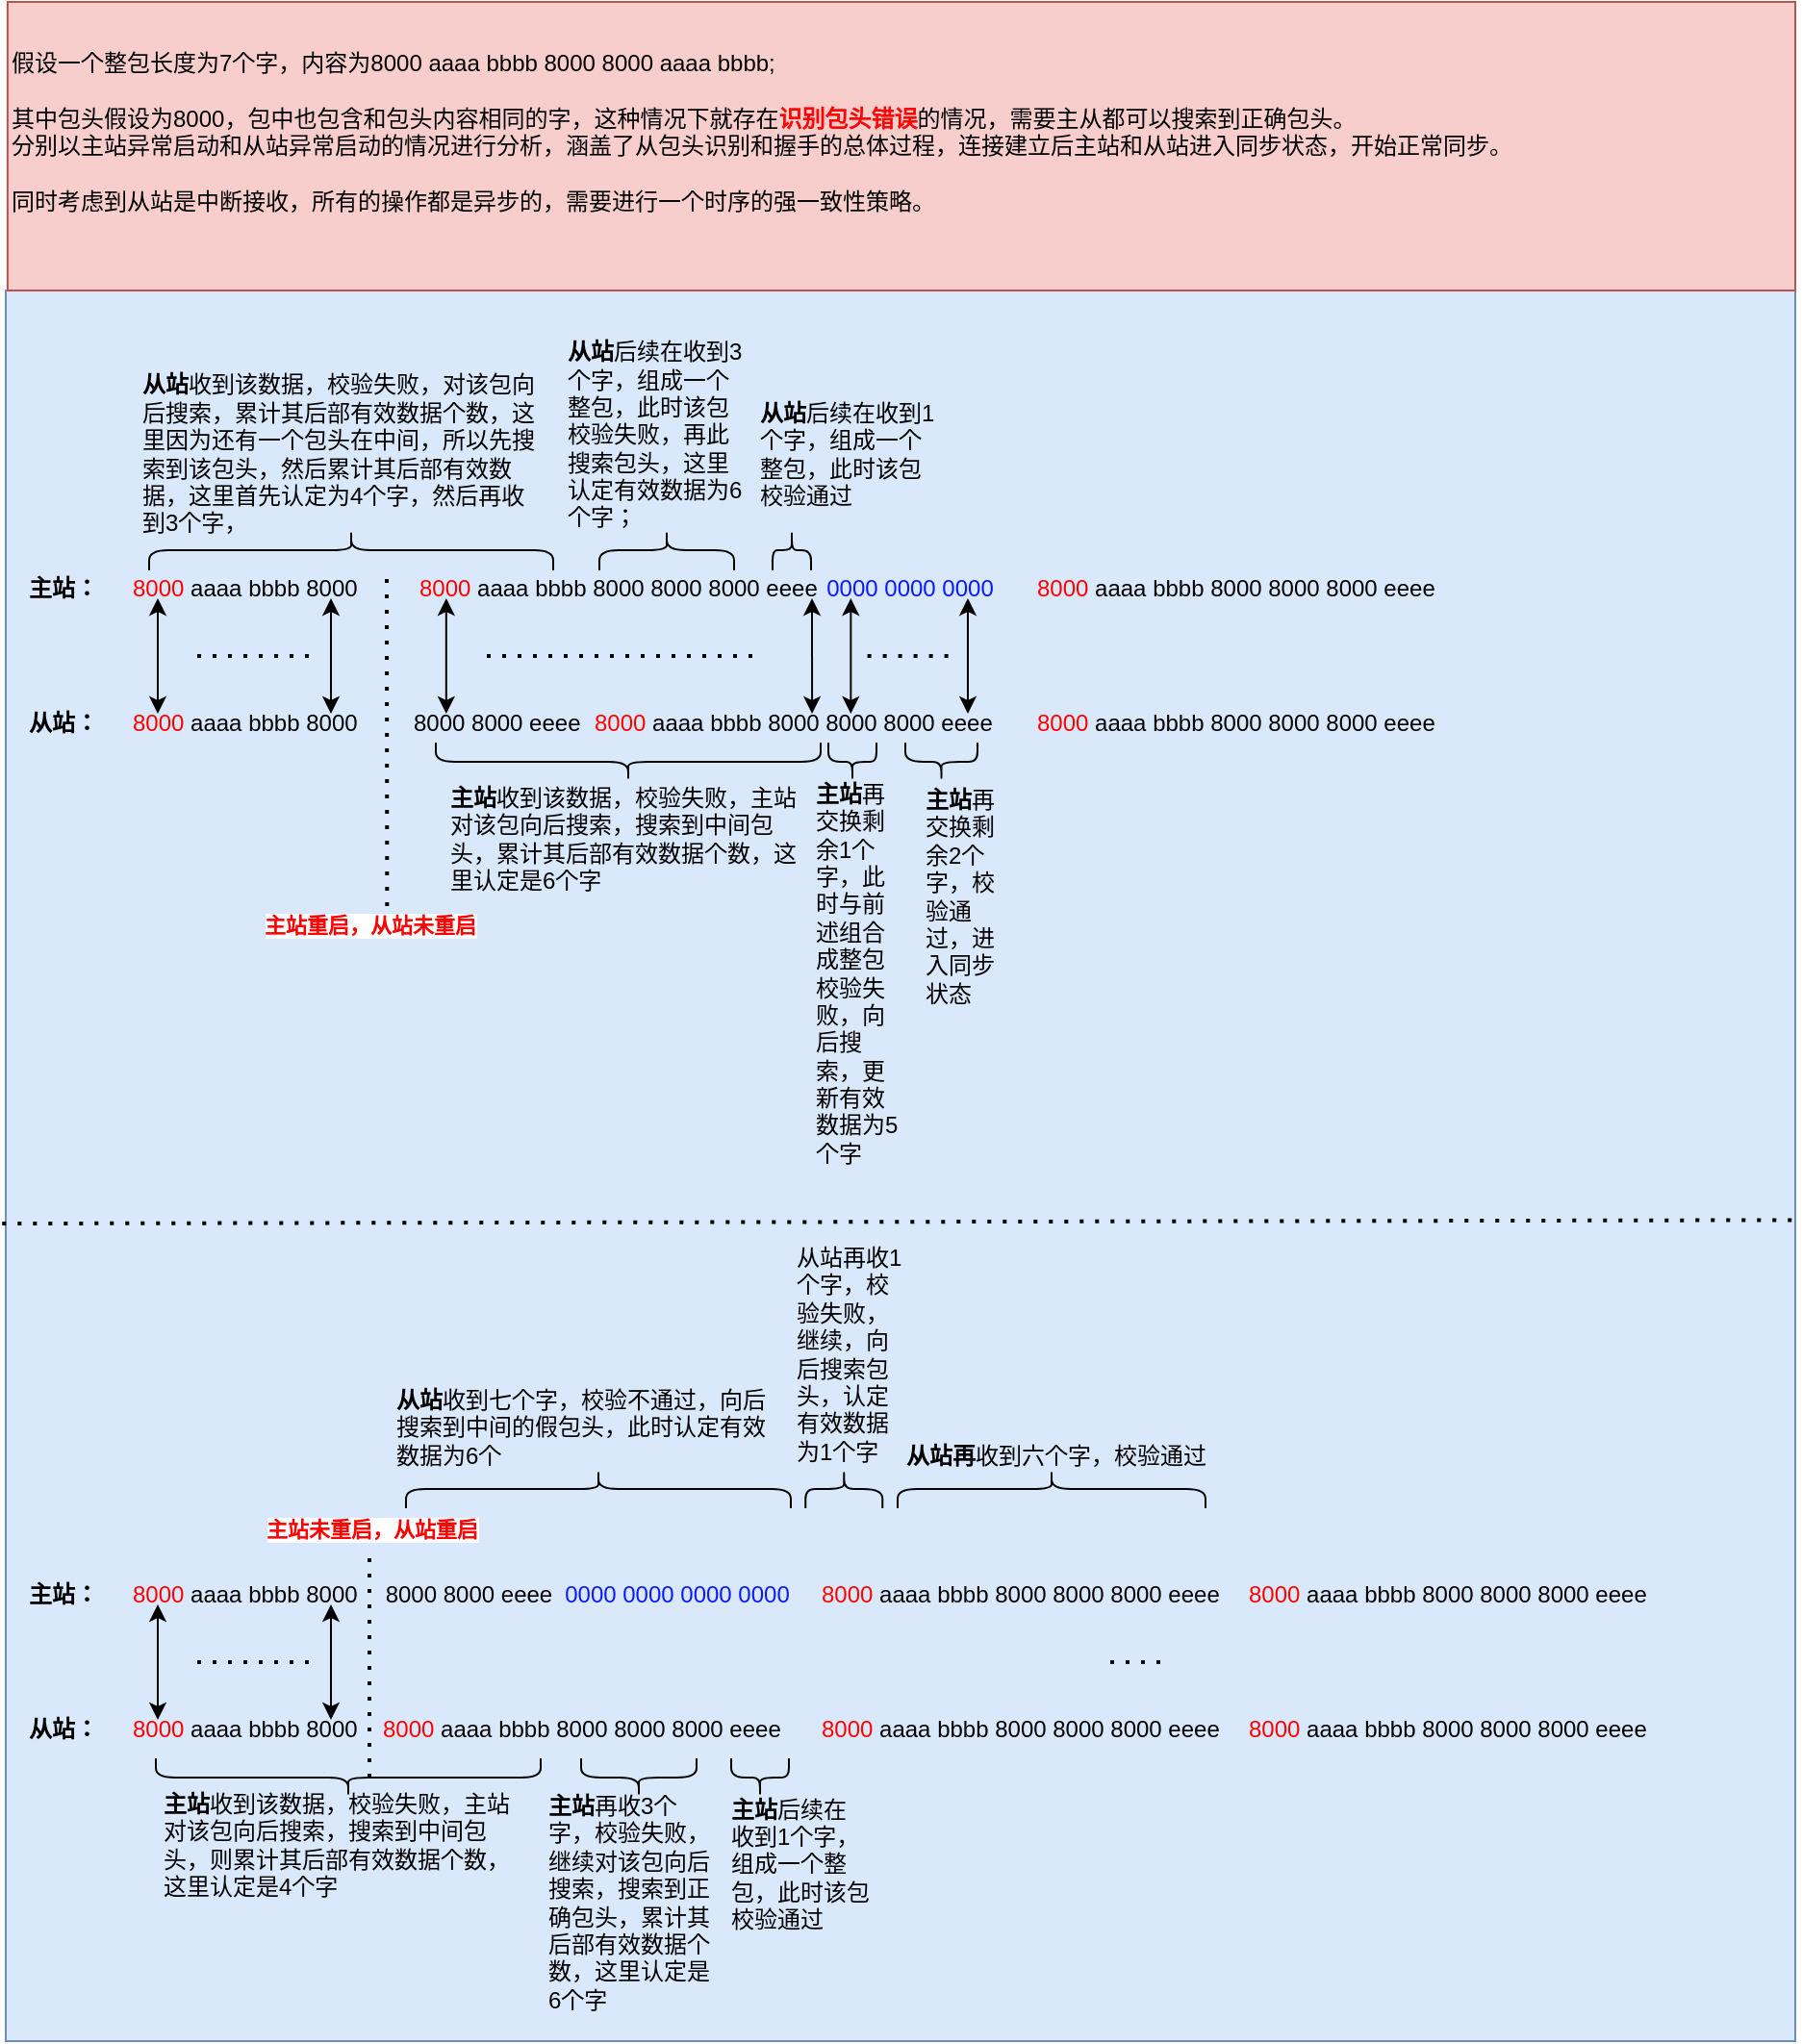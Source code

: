 <mxfile version="24.4.8" type="github">
  <diagram name="第 1 页" id="r7JxcP4SL_vGcXnUMuKB">
    <mxGraphModel dx="2693" dy="2162" grid="1" gridSize="10" guides="1" tooltips="1" connect="1" arrows="1" fold="1" page="1" pageScale="1" pageWidth="827" pageHeight="1169" math="0" shadow="0">
      <root>
        <mxCell id="0" />
        <mxCell id="1" parent="0" />
        <mxCell id="W-16NVhvXBm-d6s6Pafe-1" value="" style="rounded=0;whiteSpace=wrap;html=1;fillColor=#dae8fc;strokeColor=#6c8ebf;" vertex="1" parent="1">
          <mxGeometry y="80" width="930" height="910" as="geometry" />
        </mxCell>
        <mxCell id="kQQk8XXsAN1Bgewj3zPt-40" value="&lt;font color=&quot;#ff0000&quot;&gt;8000&lt;/font&gt; aaaa bbbb 8000 8000 8000 eeee" style="text;strokeColor=none;fillColor=none;align=left;verticalAlign=middle;spacingLeft=4;spacingRight=4;overflow=hidden;points=[[0,0.5],[1,0.5]];portConstraint=eastwest;rotatable=0;whiteSpace=wrap;html=1;" parent="1" vertex="1">
          <mxGeometry x="209" y="220" width="240" height="30" as="geometry" />
        </mxCell>
        <mxCell id="kQQk8XXsAN1Bgewj3zPt-41" value="&lt;font color=&quot;#ff0000&quot;&gt;8000&lt;/font&gt; aaaa bbbb 8000 8000 8000 eeee" style="text;strokeColor=none;fillColor=none;align=left;verticalAlign=middle;spacingLeft=4;spacingRight=4;overflow=hidden;points=[[0,0.5],[1,0.5]];portConstraint=eastwest;rotatable=0;whiteSpace=wrap;html=1;" parent="1" vertex="1">
          <mxGeometry x="530" y="220" width="240" height="30" as="geometry" />
        </mxCell>
        <mxCell id="kQQk8XXsAN1Bgewj3zPt-42" value="&lt;b&gt;主站：&lt;/b&gt;" style="text;html=1;strokeColor=none;fillColor=none;align=center;verticalAlign=middle;whiteSpace=wrap;rounded=0;" parent="1" vertex="1">
          <mxGeometry y="220" width="60" height="30" as="geometry" />
        </mxCell>
        <mxCell id="kQQk8XXsAN1Bgewj3zPt-43" value="8000 8000 eeee" style="text;strokeColor=none;fillColor=none;align=left;verticalAlign=middle;spacingLeft=4;spacingRight=4;overflow=hidden;points=[[0,0.5],[1,0.5]];portConstraint=eastwest;rotatable=0;whiteSpace=wrap;html=1;" parent="1" vertex="1">
          <mxGeometry x="205.63" y="290" width="240" height="30" as="geometry" />
        </mxCell>
        <mxCell id="kQQk8XXsAN1Bgewj3zPt-44" value="&lt;font color=&quot;#ff0303&quot;&gt;8000&lt;/font&gt; aaaa bbbb 8000 8000 8000 eeee" style="text;strokeColor=none;fillColor=none;align=left;verticalAlign=middle;spacingLeft=4;spacingRight=4;overflow=hidden;points=[[0,0.5],[1,0.5]];portConstraint=eastwest;rotatable=0;whiteSpace=wrap;html=1;" parent="1" vertex="1">
          <mxGeometry x="300" y="290" width="240" height="30" as="geometry" />
        </mxCell>
        <mxCell id="kQQk8XXsAN1Bgewj3zPt-45" value="&lt;font color=&quot;#ff0000&quot;&gt;8000&lt;/font&gt; aaaa bbbb 8000 8000 8000 eeee" style="text;strokeColor=none;fillColor=none;align=left;verticalAlign=middle;spacingLeft=4;spacingRight=4;overflow=hidden;points=[[0,0.5],[1,0.5]];portConstraint=eastwest;rotatable=0;whiteSpace=wrap;html=1;" parent="1" vertex="1">
          <mxGeometry x="530" y="290" width="240" height="30" as="geometry" />
        </mxCell>
        <mxCell id="kQQk8XXsAN1Bgewj3zPt-46" value="&lt;b&gt;从站：&lt;/b&gt;" style="text;html=1;strokeColor=none;fillColor=none;align=center;verticalAlign=middle;whiteSpace=wrap;rounded=0;" parent="1" vertex="1">
          <mxGeometry y="290" width="60" height="30" as="geometry" />
        </mxCell>
        <mxCell id="kQQk8XXsAN1Bgewj3zPt-47" value="" style="endArrow=classic;html=1;rounded=0;entryX=0.097;entryY=0.333;entryDx=0;entryDy=0;entryPerimeter=0;exitX=0.083;exitY=0.667;exitDx=0;exitDy=0;exitPerimeter=0;startArrow=classic;startFill=1;" parent="1" source="kQQk8XXsAN1Bgewj3zPt-40" target="kQQk8XXsAN1Bgewj3zPt-43" edge="1">
          <mxGeometry width="50" height="50" relative="1" as="geometry">
            <mxPoint x="239" y="240" as="sourcePoint" />
            <mxPoint x="358.92" y="299.99" as="targetPoint" />
          </mxGeometry>
        </mxCell>
        <mxCell id="kQQk8XXsAN1Bgewj3zPt-48" value="" style="endArrow=classic;html=1;rounded=0;entryX=0.496;entryY=0.333;entryDx=0;entryDy=0;entryPerimeter=0;exitX=0.083;exitY=0.667;exitDx=0;exitDy=0;exitPerimeter=0;startArrow=classic;startFill=1;" parent="1" target="kQQk8XXsAN1Bgewj3zPt-44" edge="1">
          <mxGeometry width="50" height="50" relative="1" as="geometry">
            <mxPoint x="419" y="240" as="sourcePoint" />
            <mxPoint x="539" y="300" as="targetPoint" />
          </mxGeometry>
        </mxCell>
        <mxCell id="kQQk8XXsAN1Bgewj3zPt-49" value="" style="endArrow=none;dashed=1;html=1;dashPattern=1 3;strokeWidth=2;rounded=0;" parent="1" edge="1">
          <mxGeometry width="50" height="50" relative="1" as="geometry">
            <mxPoint x="250" y="270" as="sourcePoint" />
            <mxPoint x="390" y="270" as="targetPoint" />
          </mxGeometry>
        </mxCell>
        <mxCell id="kQQk8XXsAN1Bgewj3zPt-50" value="" style="shape=curlyBracket;whiteSpace=wrap;html=1;rounded=1;labelPosition=left;verticalLabelPosition=middle;align=right;verticalAlign=middle;rotation=-90;" parent="1" vertex="1">
          <mxGeometry x="313.5" y="225" width="20" height="200" as="geometry" />
        </mxCell>
        <mxCell id="kQQk8XXsAN1Bgewj3zPt-51" value="&lt;b&gt;主站&lt;/b&gt;收到该数据，校验失败，主站对该包向后搜索，搜索到中间包头，累计其后部有效数据个数，这里认定是6个字" style="text;html=1;strokeColor=none;fillColor=none;align=left;verticalAlign=middle;whiteSpace=wrap;rounded=0;" parent="1" vertex="1">
          <mxGeometry x="228.5" y="335" width="190" height="60" as="geometry" />
        </mxCell>
        <mxCell id="kQQk8XXsAN1Bgewj3zPt-52" value="&lt;font color=&quot;#0a1bff&quot;&gt;0000 0000 0000&lt;/font&gt;" style="text;html=1;strokeColor=none;fillColor=none;align=center;verticalAlign=middle;whiteSpace=wrap;rounded=0;" parent="1" vertex="1">
          <mxGeometry x="410" y="220" width="120" height="30" as="geometry" />
        </mxCell>
        <mxCell id="kQQk8XXsAN1Bgewj3zPt-54" value="" style="endArrow=classic;startArrow=classic;html=1;rounded=0;exitX=0.583;exitY=0.333;exitDx=0;exitDy=0;exitPerimeter=0;entryX=0.292;entryY=0.667;entryDx=0;entryDy=0;entryPerimeter=0;" parent="1" edge="1">
          <mxGeometry width="50" height="50" relative="1" as="geometry">
            <mxPoint x="439.17" y="300" as="sourcePoint" />
            <mxPoint x="439.17" y="240" as="targetPoint" />
          </mxGeometry>
        </mxCell>
        <mxCell id="kQQk8XXsAN1Bgewj3zPt-55" value="" style="shape=curlyBracket;whiteSpace=wrap;html=1;rounded=1;labelPosition=left;verticalLabelPosition=middle;align=right;verticalAlign=middle;rotation=-90;size=0.5;" parent="1" vertex="1">
          <mxGeometry x="430" y="312.5" width="20" height="25" as="geometry" />
        </mxCell>
        <mxCell id="kQQk8XXsAN1Bgewj3zPt-56" value="&lt;b&gt;主站&lt;/b&gt;再交换剩余1个字，此时与前述组合成整包校验失败，向后搜索，更新有效数据为5个字" style="text;html=1;strokeColor=none;fillColor=none;align=left;verticalAlign=middle;whiteSpace=wrap;rounded=0;" parent="1" vertex="1">
          <mxGeometry x="419" y="335" width="47.12" height="200" as="geometry" />
        </mxCell>
        <mxCell id="kQQk8XXsAN1Bgewj3zPt-57" value="&lt;font color=&quot;#ff0000&quot;&gt;8000&lt;/font&gt; aaaa bbbb 8000" style="text;strokeColor=none;fillColor=none;align=left;verticalAlign=middle;spacingLeft=4;spacingRight=4;overflow=hidden;points=[[0,0.5],[1,0.5]];portConstraint=eastwest;rotatable=0;whiteSpace=wrap;html=1;" parent="1" vertex="1">
          <mxGeometry x="60" y="290" width="139" height="30" as="geometry" />
        </mxCell>
        <mxCell id="kQQk8XXsAN1Bgewj3zPt-58" value="&lt;font color=&quot;#ff0000&quot;&gt;8000&lt;/font&gt; aaaa bbbb 8000&amp;nbsp;" style="text;strokeColor=none;fillColor=none;align=left;verticalAlign=middle;spacingLeft=4;spacingRight=4;overflow=hidden;points=[[0,0.5],[1,0.5]];portConstraint=eastwest;rotatable=0;whiteSpace=wrap;html=1;" parent="1" vertex="1">
          <mxGeometry x="60" y="220" width="139" height="30" as="geometry" />
        </mxCell>
        <mxCell id="kQQk8XXsAN1Bgewj3zPt-59" value="" style="endArrow=none;dashed=1;html=1;dashPattern=1 3;strokeWidth=2;rounded=0;" parent="1" edge="1">
          <mxGeometry width="50" height="50" relative="1" as="geometry">
            <mxPoint x="198.17" y="400" as="sourcePoint" />
            <mxPoint x="198" y="230" as="targetPoint" />
          </mxGeometry>
        </mxCell>
        <mxCell id="kQQk8XXsAN1Bgewj3zPt-60" value="&lt;b&gt;&lt;font color=&quot;#ff0000&quot;&gt;主站重启，从站未重启&lt;/font&gt;&lt;/b&gt;" style="edgeLabel;html=1;align=center;verticalAlign=middle;resizable=0;points=[];" parent="kQQk8XXsAN1Bgewj3zPt-59" vertex="1" connectable="0">
          <mxGeometry x="0.877" y="3" relative="1" as="geometry">
            <mxPoint x="-6" y="169" as="offset" />
          </mxGeometry>
        </mxCell>
        <mxCell id="kQQk8XXsAN1Bgewj3zPt-61" value="" style="endArrow=classic;startArrow=classic;html=1;rounded=0;exitX=0.583;exitY=0.333;exitDx=0;exitDy=0;exitPerimeter=0;entryX=0.292;entryY=0.667;entryDx=0;entryDy=0;entryPerimeter=0;" parent="1" edge="1">
          <mxGeometry width="50" height="50" relative="1" as="geometry">
            <mxPoint x="79" y="300" as="sourcePoint" />
            <mxPoint x="79" y="240" as="targetPoint" />
          </mxGeometry>
        </mxCell>
        <mxCell id="kQQk8XXsAN1Bgewj3zPt-62" value="" style="endArrow=classic;startArrow=classic;html=1;rounded=0;exitX=0.583;exitY=0.333;exitDx=0;exitDy=0;exitPerimeter=0;entryX=0.292;entryY=0.667;entryDx=0;entryDy=0;entryPerimeter=0;" parent="1" edge="1">
          <mxGeometry width="50" height="50" relative="1" as="geometry">
            <mxPoint x="169" y="300" as="sourcePoint" />
            <mxPoint x="169" y="240" as="targetPoint" />
          </mxGeometry>
        </mxCell>
        <mxCell id="kQQk8XXsAN1Bgewj3zPt-63" value="" style="shape=curlyBracket;whiteSpace=wrap;html=1;rounded=1;labelPosition=left;verticalLabelPosition=middle;align=right;verticalAlign=middle;rotation=90;" parent="1" vertex="1">
          <mxGeometry x="169" y="110" width="21" height="210" as="geometry" />
        </mxCell>
        <mxCell id="kQQk8XXsAN1Bgewj3zPt-64" value="&lt;b&gt;从站&lt;/b&gt;收到该数据，校验失败，对该包向后搜索，累计其后部有效数据个数，这里因为还有一个包头在中间，所以先搜索到该包头，然后累计其后部有效数据，这里首先认定为4个字，然后再收到3个字，" style="text;html=1;strokeColor=none;fillColor=none;align=left;verticalAlign=middle;whiteSpace=wrap;rounded=0;" parent="1" vertex="1">
          <mxGeometry x="69.25" y="135" width="210.5" height="60" as="geometry" />
        </mxCell>
        <mxCell id="kQQk8XXsAN1Bgewj3zPt-65" value="" style="shape=curlyBracket;whiteSpace=wrap;html=1;rounded=1;labelPosition=left;verticalLabelPosition=middle;align=right;verticalAlign=middle;rotation=90;" parent="1" vertex="1">
          <mxGeometry x="333" y="180" width="21" height="70" as="geometry" />
        </mxCell>
        <mxCell id="kQQk8XXsAN1Bgewj3zPt-69" value="&lt;b&gt;从站&lt;/b&gt;后续在收到3个字，组成一个整包，此时该包校验失败，再此搜索包头，这里认定有效数据为6个字；" style="text;html=1;strokeColor=none;fillColor=none;align=left;verticalAlign=middle;whiteSpace=wrap;rounded=0;" parent="1" vertex="1">
          <mxGeometry x="290" y="110" width="94" height="90" as="geometry" />
        </mxCell>
        <mxCell id="kQQk8XXsAN1Bgewj3zPt-71" value="" style="shape=curlyBracket;whiteSpace=wrap;html=1;rounded=1;labelPosition=left;verticalLabelPosition=middle;align=right;verticalAlign=middle;rotation=90;" parent="1" vertex="1">
          <mxGeometry x="398" y="205" width="21" height="20" as="geometry" />
        </mxCell>
        <mxCell id="kQQk8XXsAN1Bgewj3zPt-72" value="&lt;b&gt;从站&lt;/b&gt;后续在收到1个字，组成一个整包，此时该包校验通过" style="text;html=1;strokeColor=none;fillColor=none;align=left;verticalAlign=middle;whiteSpace=wrap;rounded=0;" parent="1" vertex="1">
          <mxGeometry x="390" y="120" width="94" height="90" as="geometry" />
        </mxCell>
        <mxCell id="kQQk8XXsAN1Bgewj3zPt-78" value="" style="endArrow=none;dashed=1;html=1;dashPattern=1 3;strokeWidth=2;rounded=0;" parent="1" edge="1">
          <mxGeometry width="50" height="50" relative="1" as="geometry">
            <mxPoint x="99.5" y="270" as="sourcePoint" />
            <mxPoint x="159.5" y="270" as="targetPoint" />
          </mxGeometry>
        </mxCell>
        <mxCell id="kQQk8XXsAN1Bgewj3zPt-141" value="&lt;font color=&quot;#ff0000&quot;&gt;8000&lt;/font&gt; aaaa bbbb 8000 8000 8000 eeee" style="text;strokeColor=none;fillColor=none;align=left;verticalAlign=middle;spacingLeft=4;spacingRight=4;overflow=hidden;points=[[0,0.5],[1,0.5]];portConstraint=eastwest;rotatable=0;whiteSpace=wrap;html=1;" parent="1" vertex="1">
          <mxGeometry x="190" y="813" width="240" height="30" as="geometry" />
        </mxCell>
        <mxCell id="kQQk8XXsAN1Bgewj3zPt-143" value="&lt;b&gt;主站：&lt;/b&gt;" style="text;html=1;strokeColor=none;fillColor=none;align=center;verticalAlign=middle;whiteSpace=wrap;rounded=0;" parent="1" vertex="1">
          <mxGeometry y="743" width="60" height="30" as="geometry" />
        </mxCell>
        <mxCell id="kQQk8XXsAN1Bgewj3zPt-144" value="&amp;nbsp;8000 8000 eeee" style="text;strokeColor=none;fillColor=none;align=left;verticalAlign=middle;spacingLeft=4;spacingRight=4;overflow=hidden;points=[[0,0.5],[1,0.5]];portConstraint=eastwest;rotatable=0;whiteSpace=wrap;html=1;" parent="1" vertex="1">
          <mxGeometry x="188" y="743" width="240" height="30" as="geometry" />
        </mxCell>
        <mxCell id="kQQk8XXsAN1Bgewj3zPt-145" value="&lt;font color=&quot;#ff0303&quot;&gt;8000&lt;/font&gt; aaaa bbbb 8000 8000 8000 eeee" style="text;strokeColor=none;fillColor=none;align=left;verticalAlign=middle;spacingLeft=4;spacingRight=4;overflow=hidden;points=[[0,0.5],[1,0.5]];portConstraint=eastwest;rotatable=0;whiteSpace=wrap;html=1;" parent="1" vertex="1">
          <mxGeometry x="418" y="813" width="240" height="30" as="geometry" />
        </mxCell>
        <mxCell id="kQQk8XXsAN1Bgewj3zPt-147" value="&lt;b&gt;从站：&lt;/b&gt;" style="text;html=1;strokeColor=none;fillColor=none;align=center;verticalAlign=middle;whiteSpace=wrap;rounded=0;" parent="1" vertex="1">
          <mxGeometry y="813" width="60" height="30" as="geometry" />
        </mxCell>
        <mxCell id="kQQk8XXsAN1Bgewj3zPt-158" value="&lt;font color=&quot;#ff0000&quot;&gt;8000&lt;/font&gt; aaaa bbbb 8000" style="text;strokeColor=none;fillColor=none;align=left;verticalAlign=middle;spacingLeft=4;spacingRight=4;overflow=hidden;points=[[0,0.5],[1,0.5]];portConstraint=eastwest;rotatable=0;whiteSpace=wrap;html=1;" parent="1" vertex="1">
          <mxGeometry x="60" y="813" width="139" height="30" as="geometry" />
        </mxCell>
        <mxCell id="kQQk8XXsAN1Bgewj3zPt-159" value="&lt;font color=&quot;#ff0000&quot;&gt;8000&lt;/font&gt; aaaa bbbb 8000&amp;nbsp;" style="text;strokeColor=none;fillColor=none;align=left;verticalAlign=middle;spacingLeft=4;spacingRight=4;overflow=hidden;points=[[0,0.5],[1,0.5]];portConstraint=eastwest;rotatable=0;whiteSpace=wrap;html=1;" parent="1" vertex="1">
          <mxGeometry x="60" y="743" width="139" height="30" as="geometry" />
        </mxCell>
        <mxCell id="kQQk8XXsAN1Bgewj3zPt-160" value="" style="endArrow=none;dashed=1;html=1;dashPattern=1 3;strokeWidth=2;rounded=0;" parent="1" edge="1">
          <mxGeometry width="50" height="50" relative="1" as="geometry">
            <mxPoint x="189" y="853" as="sourcePoint" />
            <mxPoint x="189" y="733" as="targetPoint" />
          </mxGeometry>
        </mxCell>
        <mxCell id="kQQk8XXsAN1Bgewj3zPt-161" value="&lt;b&gt;&lt;font color=&quot;#ff0000&quot;&gt;主站未重启，从站重启&lt;/font&gt;&lt;/b&gt;" style="edgeLabel;html=1;align=center;verticalAlign=middle;resizable=0;points=[];" parent="kQQk8XXsAN1Bgewj3zPt-160" vertex="1" connectable="0">
          <mxGeometry x="0.877" y="3" relative="1" as="geometry">
            <mxPoint x="4" y="-17" as="offset" />
          </mxGeometry>
        </mxCell>
        <mxCell id="kQQk8XXsAN1Bgewj3zPt-162" value="" style="endArrow=classic;startArrow=classic;html=1;rounded=0;exitX=0.583;exitY=0.333;exitDx=0;exitDy=0;exitPerimeter=0;entryX=0.292;entryY=0.667;entryDx=0;entryDy=0;entryPerimeter=0;" parent="1" edge="1">
          <mxGeometry width="50" height="50" relative="1" as="geometry">
            <mxPoint x="79" y="823" as="sourcePoint" />
            <mxPoint x="79" y="763" as="targetPoint" />
          </mxGeometry>
        </mxCell>
        <mxCell id="kQQk8XXsAN1Bgewj3zPt-163" value="" style="endArrow=classic;startArrow=classic;html=1;rounded=0;exitX=0.583;exitY=0.333;exitDx=0;exitDy=0;exitPerimeter=0;entryX=0.292;entryY=0.667;entryDx=0;entryDy=0;entryPerimeter=0;" parent="1" edge="1">
          <mxGeometry width="50" height="50" relative="1" as="geometry">
            <mxPoint x="169" y="823" as="sourcePoint" />
            <mxPoint x="169" y="763" as="targetPoint" />
          </mxGeometry>
        </mxCell>
        <mxCell id="kQQk8XXsAN1Bgewj3zPt-170" value="" style="endArrow=none;dashed=1;html=1;dashPattern=1 3;strokeWidth=2;rounded=0;" parent="1" edge="1">
          <mxGeometry width="50" height="50" relative="1" as="geometry">
            <mxPoint x="574" y="793" as="sourcePoint" />
            <mxPoint x="604" y="793" as="targetPoint" />
          </mxGeometry>
        </mxCell>
        <mxCell id="kQQk8XXsAN1Bgewj3zPt-171" value="" style="endArrow=none;dashed=1;html=1;dashPattern=1 3;strokeWidth=2;rounded=0;" parent="1" edge="1">
          <mxGeometry width="50" height="50" relative="1" as="geometry">
            <mxPoint x="99.5" y="793" as="sourcePoint" />
            <mxPoint x="159.5" y="793" as="targetPoint" />
          </mxGeometry>
        </mxCell>
        <mxCell id="kQQk8XXsAN1Bgewj3zPt-172" value="" style="shape=curlyBracket;whiteSpace=wrap;html=1;rounded=1;labelPosition=left;verticalLabelPosition=middle;align=right;verticalAlign=middle;rotation=-90;" parent="1" vertex="1">
          <mxGeometry x="168" y="753" width="20" height="200" as="geometry" />
        </mxCell>
        <mxCell id="kQQk8XXsAN1Bgewj3zPt-173" value="&lt;b&gt;主站&lt;/b&gt;收到该数据，校验失败，主站对该包向后搜索，搜索到中间包头，则累计其后部有效数据个数，这里认定是4个字" style="text;html=1;strokeColor=none;fillColor=none;align=left;verticalAlign=middle;whiteSpace=wrap;rounded=0;" parent="1" vertex="1">
          <mxGeometry x="79.5" y="858" width="190" height="60" as="geometry" />
        </mxCell>
        <mxCell id="kQQk8XXsAN1Bgewj3zPt-174" value="" style="shape=curlyBracket;whiteSpace=wrap;html=1;rounded=1;labelPosition=left;verticalLabelPosition=middle;align=right;verticalAlign=middle;rotation=-90;" parent="1" vertex="1">
          <mxGeometry x="319" y="823" width="20" height="60" as="geometry" />
        </mxCell>
        <mxCell id="kQQk8XXsAN1Bgewj3zPt-175" value="&lt;b&gt;主站&lt;/b&gt;再收3个字，校验失败，继续对该包向后搜索，搜索到正确包头，累计其后部有效数据个数，这里认定是6个字" style="text;html=1;strokeColor=none;fillColor=none;align=left;verticalAlign=middle;whiteSpace=wrap;rounded=0;" parent="1" vertex="1">
          <mxGeometry x="279.5" y="858" width="90.25" height="120" as="geometry" />
        </mxCell>
        <mxCell id="kQQk8XXsAN1Bgewj3zPt-176" value="&lt;b&gt;主站&lt;/b&gt;后续在收到1个字，组成一个整包，此时该包校验通过" style="text;html=1;strokeColor=none;fillColor=none;align=left;verticalAlign=middle;whiteSpace=wrap;rounded=0;" parent="1" vertex="1">
          <mxGeometry x="375" y="853" width="74" height="90" as="geometry" />
        </mxCell>
        <mxCell id="kQQk8XXsAN1Bgewj3zPt-177" value="" style="shape=curlyBracket;whiteSpace=wrap;html=1;rounded=1;labelPosition=left;verticalLabelPosition=middle;align=right;verticalAlign=middle;rotation=-90;" parent="1" vertex="1">
          <mxGeometry x="382" y="838" width="20" height="30" as="geometry" />
        </mxCell>
        <mxCell id="kQQk8XXsAN1Bgewj3zPt-179" value="&lt;font color=&quot;#ff0303&quot;&gt;8000&lt;/font&gt; aaaa bbbb 8000 8000 8000 eeee" style="text;strokeColor=none;fillColor=none;align=left;verticalAlign=middle;spacingLeft=4;spacingRight=4;overflow=hidden;points=[[0,0.5],[1,0.5]];portConstraint=eastwest;rotatable=0;whiteSpace=wrap;html=1;" parent="1" vertex="1">
          <mxGeometry x="417.5" y="743" width="240" height="30" as="geometry" />
        </mxCell>
        <mxCell id="kQQk8XXsAN1Bgewj3zPt-182" value="" style="endArrow=classic;startArrow=classic;html=1;rounded=0;exitX=0.583;exitY=0.333;exitDx=0;exitDy=0;exitPerimeter=0;entryX=0.292;entryY=0.667;entryDx=0;entryDy=0;entryPerimeter=0;" parent="1" edge="1">
          <mxGeometry width="50" height="50" relative="1" as="geometry">
            <mxPoint x="500.0" y="300" as="sourcePoint" />
            <mxPoint x="500.0" y="240" as="targetPoint" />
          </mxGeometry>
        </mxCell>
        <mxCell id="kQQk8XXsAN1Bgewj3zPt-183" value="" style="endArrow=none;dashed=1;html=1;dashPattern=1 3;strokeWidth=2;rounded=0;" parent="1" edge="1">
          <mxGeometry width="50" height="50" relative="1" as="geometry">
            <mxPoint x="447.81" y="270" as="sourcePoint" />
            <mxPoint x="492.18" y="270" as="targetPoint" />
          </mxGeometry>
        </mxCell>
        <mxCell id="kQQk8XXsAN1Bgewj3zPt-184" value="0000 0000 0000 0000" style="text;html=1;strokeColor=none;fillColor=none;align=center;verticalAlign=middle;whiteSpace=wrap;rounded=0;fontColor=#0A1BFF;" parent="1" vertex="1">
          <mxGeometry x="289" y="743" width="120" height="30" as="geometry" />
        </mxCell>
        <mxCell id="kQQk8XXsAN1Bgewj3zPt-187" value="" style="shape=curlyBracket;whiteSpace=wrap;html=1;rounded=1;labelPosition=left;verticalLabelPosition=middle;align=right;verticalAlign=middle;rotation=-90;size=0.5;" parent="1" vertex="1">
          <mxGeometry x="476.25" y="306.25" width="20" height="37.5" as="geometry" />
        </mxCell>
        <mxCell id="kQQk8XXsAN1Bgewj3zPt-188" value="&lt;b&gt;主站&lt;/b&gt;再交换剩余2个字，校验通过，进入同步状态" style="text;html=1;strokeColor=none;fillColor=none;align=left;verticalAlign=middle;whiteSpace=wrap;rounded=0;" parent="1" vertex="1">
          <mxGeometry x="476.25" y="330" width="47.12" height="130" as="geometry" />
        </mxCell>
        <mxCell id="kQQk8XXsAN1Bgewj3zPt-189" value="" style="shape=curlyBracket;whiteSpace=wrap;html=1;rounded=1;labelPosition=left;verticalLabelPosition=middle;align=right;verticalAlign=middle;rotation=90;" parent="1" vertex="1">
          <mxGeometry x="298" y="603" width="20" height="200" as="geometry" />
        </mxCell>
        <mxCell id="kQQk8XXsAN1Bgewj3zPt-190" value="&lt;b&gt;从站&lt;/b&gt;收到七个字，校验不通过，向后搜索到中间的假包头，此时认定有效数据为6个" style="text;html=1;strokeColor=none;fillColor=none;align=left;verticalAlign=middle;whiteSpace=wrap;rounded=0;" parent="1" vertex="1">
          <mxGeometry x="201" y="648" width="201" height="45" as="geometry" />
        </mxCell>
        <mxCell id="kQQk8XXsAN1Bgewj3zPt-192" value="" style="shape=curlyBracket;whiteSpace=wrap;html=1;rounded=1;labelPosition=left;verticalLabelPosition=middle;align=right;verticalAlign=middle;rotation=90;" parent="1" vertex="1">
          <mxGeometry x="533.5" y="623" width="20" height="160" as="geometry" />
        </mxCell>
        <mxCell id="kQQk8XXsAN1Bgewj3zPt-193" value="&lt;b&gt;从站再&lt;/b&gt;收到六个字，校验通过" style="text;html=1;strokeColor=none;fillColor=none;align=left;verticalAlign=middle;whiteSpace=wrap;rounded=0;" parent="1" vertex="1">
          <mxGeometry x="466.12" y="663" width="201" height="45" as="geometry" />
        </mxCell>
        <mxCell id="kQQk8XXsAN1Bgewj3zPt-194" value="" style="shape=curlyBracket;whiteSpace=wrap;html=1;rounded=1;labelPosition=left;verticalLabelPosition=middle;align=right;verticalAlign=middle;rotation=90;" parent="1" vertex="1">
          <mxGeometry x="425.63" y="683" width="20" height="40" as="geometry" />
        </mxCell>
        <mxCell id="kQQk8XXsAN1Bgewj3zPt-195" value="从站再收1个字，校验失败，继续，向后搜索包头，认定有效数据为1个字" style="text;html=1;strokeColor=none;fillColor=none;align=left;verticalAlign=middle;whiteSpace=wrap;rounded=0;" parent="1" vertex="1">
          <mxGeometry x="409" y="573" width="60" height="120" as="geometry" />
        </mxCell>
        <mxCell id="kQQk8XXsAN1Bgewj3zPt-196" value="&lt;font color=&quot;#ff0000&quot;&gt;8000&lt;/font&gt; aaaa bbbb 8000 8000 8000 eeee" style="text;strokeColor=none;fillColor=none;align=left;verticalAlign=middle;spacingLeft=4;spacingRight=4;overflow=hidden;points=[[0,0.5],[1,0.5]];portConstraint=eastwest;rotatable=0;whiteSpace=wrap;html=1;" parent="1" vertex="1">
          <mxGeometry x="640" y="743" width="240" height="30" as="geometry" />
        </mxCell>
        <mxCell id="kQQk8XXsAN1Bgewj3zPt-197" value="&lt;font color=&quot;#ff0000&quot;&gt;8000&lt;/font&gt; aaaa bbbb 8000 8000 8000 eeee" style="text;strokeColor=none;fillColor=none;align=left;verticalAlign=middle;spacingLeft=4;spacingRight=4;overflow=hidden;points=[[0,0.5],[1,0.5]];portConstraint=eastwest;rotatable=0;whiteSpace=wrap;html=1;" parent="1" vertex="1">
          <mxGeometry x="640" y="813" width="240" height="30" as="geometry" />
        </mxCell>
        <mxCell id="O7VYYiT75411e4ivWeat-1" value="假设一个整包长度为7个字，内容为8000 aaaa bbbb 8000 8000 aaaa bbbb;&lt;div&gt;&lt;br&gt;&lt;div&gt;其中包头假设为8000，包中也包含和包头内容相同的字，这种情况下就存在&lt;font color=&quot;#ff0505&quot;&gt;&lt;b&gt;识别包头错误&lt;/b&gt;&lt;/font&gt;的情况，需要主从都可以搜索到正确包头。&lt;/div&gt;&lt;div&gt;分别以主站异常启动和从站异常启动的情况进行分析，涵盖了从包头识别和握手的总体过程，连接建立后主站和从站进入同步状态，开始正常同步。&lt;/div&gt;&lt;/div&gt;&lt;div&gt;&lt;br&gt;&lt;/div&gt;&lt;div&gt;同时考虑到从站是中断接收，所有的操作都是异步的，需要进行一个时序的强一致性策略。&lt;/div&gt;&lt;div&gt;&lt;br&gt;&lt;/div&gt;" style="text;html=1;align=left;verticalAlign=middle;whiteSpace=wrap;rounded=0;fillColor=#f8cecc;strokeColor=#b85450;" parent="1" vertex="1">
          <mxGeometry x="0.94" y="-70" width="929.06" height="150" as="geometry" />
        </mxCell>
        <mxCell id="W-16NVhvXBm-d6s6Pafe-2" value="" style="endArrow=none;dashed=1;html=1;dashPattern=1 3;strokeWidth=2;rounded=0;exitX=-0.002;exitY=0.533;exitDx=0;exitDy=0;exitPerimeter=0;entryX=1;entryY=0.531;entryDx=0;entryDy=0;entryPerimeter=0;" edge="1" parent="1" source="W-16NVhvXBm-d6s6Pafe-1" target="W-16NVhvXBm-d6s6Pafe-1">
          <mxGeometry width="50" height="50" relative="1" as="geometry">
            <mxPoint x="800" y="450" as="sourcePoint" />
            <mxPoint x="850" y="400" as="targetPoint" />
          </mxGeometry>
        </mxCell>
      </root>
    </mxGraphModel>
  </diagram>
</mxfile>
